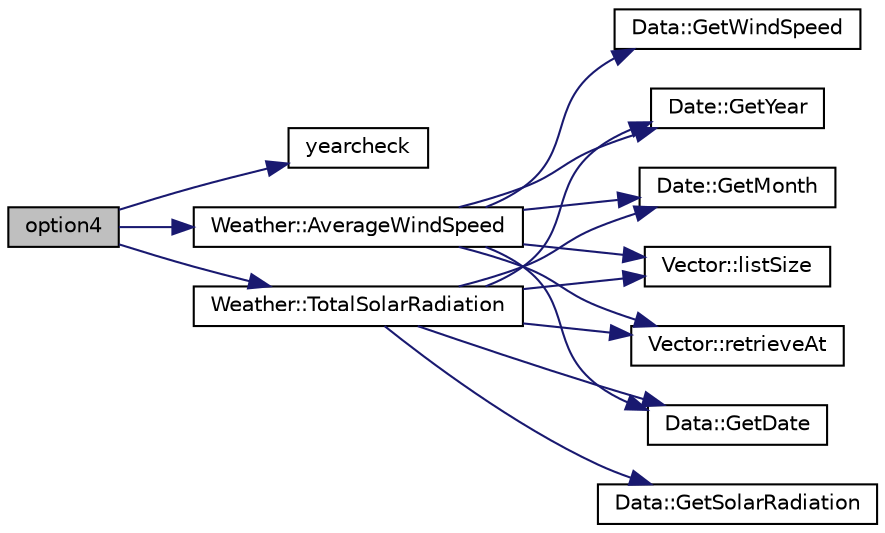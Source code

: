 digraph "option4"
{
  edge [fontname="Helvetica",fontsize="10",labelfontname="Helvetica",labelfontsize="10"];
  node [fontname="Helvetica",fontsize="10",shape=record];
  rankdir="LR";
  Node47 [label="option4",height=0.2,width=0.4,color="black", fillcolor="grey75", style="filled", fontcolor="black"];
  Node47 -> Node48 [color="midnightblue",fontsize="10",style="solid",fontname="Helvetica"];
  Node48 [label="yearcheck",height=0.2,width=0.4,color="black", fillcolor="white", style="filled",URL="$_i_c_t283-_assignment1-2017_2_assignment1_01_074_08_2_assignment1_01_072_08_2_assignment1_2main_8cpp.html#a48d3c8810e10778706cb4fbe546cb056"];
  Node47 -> Node49 [color="midnightblue",fontsize="10",style="solid",fontname="Helvetica"];
  Node49 [label="Weather::TotalSolarRadiation",height=0.2,width=0.4,color="black", fillcolor="white", style="filled",URL="$class_weather.html#a2371a6d45fe10d8cbea9887685d012ac",tooltip="Gets the Total solar radiation for a month in a year. "];
  Node49 -> Node50 [color="midnightblue",fontsize="10",style="solid",fontname="Helvetica"];
  Node50 [label="Vector::listSize",height=0.2,width=0.4,color="black", fillcolor="white", style="filled",URL="$class_vector.html#ae0c0f2c722174ebb3960fb0584fd4e3e",tooltip="Getter function for length. "];
  Node49 -> Node51 [color="midnightblue",fontsize="10",style="solid",fontname="Helvetica"];
  Node51 [label="Vector::retrieveAt",height=0.2,width=0.4,color="black", fillcolor="white", style="filled",URL="$class_vector.html#ae98cfde0869960cae499978fbf0d5c1e",tooltip="Getter function for List. "];
  Node49 -> Node52 [color="midnightblue",fontsize="10",style="solid",fontname="Helvetica"];
  Node52 [label="Data::GetDate",height=0.2,width=0.4,color="black", fillcolor="white", style="filled",URL="$class_data.html#a1792990fea2abef6eb032e06e29d9074",tooltip="Setter method for a Date. "];
  Node49 -> Node53 [color="midnightblue",fontsize="10",style="solid",fontname="Helvetica"];
  Node53 [label="Date::GetYear",height=0.2,width=0.4,color="black", fillcolor="white", style="filled",URL="$class_date.html#ad79ce504482f317ddcfdc4ecad77671f",tooltip="Getter method for Year. "];
  Node49 -> Node54 [color="midnightblue",fontsize="10",style="solid",fontname="Helvetica"];
  Node54 [label="Date::GetMonth",height=0.2,width=0.4,color="black", fillcolor="white", style="filled",URL="$class_date.html#af2dcc6ce51dbb2bd798499a149bdffb7",tooltip="Getter method for Month. "];
  Node49 -> Node55 [color="midnightblue",fontsize="10",style="solid",fontname="Helvetica"];
  Node55 [label="Data::GetSolarRadiation",height=0.2,width=0.4,color="black", fillcolor="white", style="filled",URL="$class_data.html#a2572d4f85e2199b00fe730a620232c97",tooltip="Getter method for SolarRadiation. "];
  Node47 -> Node56 [color="midnightblue",fontsize="10",style="solid",fontname="Helvetica"];
  Node56 [label="Weather::AverageWindSpeed",height=0.2,width=0.4,color="black", fillcolor="white", style="filled",URL="$class_weather.html#aefb7d7d94818bb0ac9520fd83a0dbae9",tooltip="Gets the Average wind speed for a month in a year. "];
  Node56 -> Node50 [color="midnightblue",fontsize="10",style="solid",fontname="Helvetica"];
  Node56 -> Node51 [color="midnightblue",fontsize="10",style="solid",fontname="Helvetica"];
  Node56 -> Node52 [color="midnightblue",fontsize="10",style="solid",fontname="Helvetica"];
  Node56 -> Node53 [color="midnightblue",fontsize="10",style="solid",fontname="Helvetica"];
  Node56 -> Node54 [color="midnightblue",fontsize="10",style="solid",fontname="Helvetica"];
  Node56 -> Node57 [color="midnightblue",fontsize="10",style="solid",fontname="Helvetica"];
  Node57 [label="Data::GetWindSpeed",height=0.2,width=0.4,color="black", fillcolor="white", style="filled",URL="$class_data.html#af1ddd33ff097f19d239be7d5033c16e5",tooltip="Getter method for WindSpeed. "];
}
